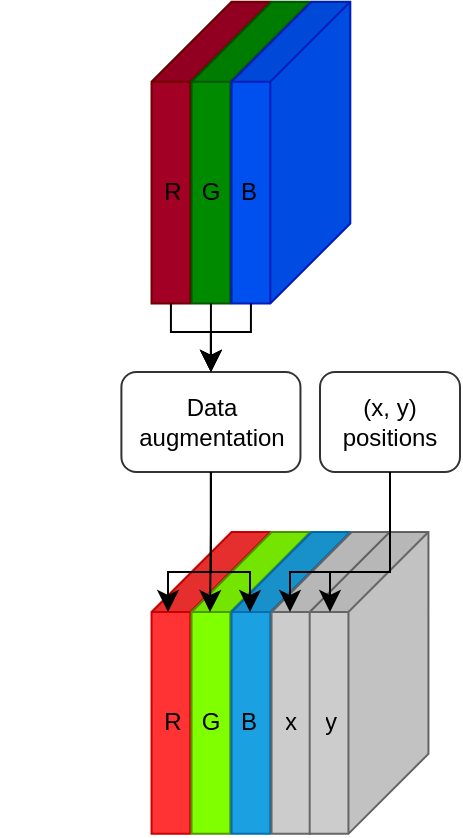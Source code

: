 <mxfile>
    <diagram id="fF_aRyWz6x6QkiFMw1O3" name="Page-1">
        <mxGraphModel dx="582" dy="493" grid="1" gridSize="10" guides="1" tooltips="1" connect="1" arrows="1" fold="1" page="1" pageScale="1" pageWidth="850" pageHeight="1100" math="0" shadow="0">
            <root>
                <mxCell id="0"/>
                <mxCell id="1" parent="0"/>
                <mxCell id="52" value="" style="group" vertex="1" connectable="0" parent="1">
                    <mxGeometry x="115.775" y="370.005" width="138.45" height="150.93" as="geometry"/>
                </mxCell>
                <mxCell id="28" value="" style="shape=cube;whiteSpace=wrap;html=1;boundedLbl=1;backgroundOutline=1;darkOpacity=0.05;darkOpacity2=0.1;size=40;rotation=90;fillColor=#FF3333;fontColor=#ffffff;strokeColor=#CC0000;" vertex="1" parent="52">
                    <mxGeometry x="-45.775" y="45.775" width="150.93" height="59.38" as="geometry"/>
                </mxCell>
                <mxCell id="29" value="" style="shape=cube;whiteSpace=wrap;html=1;boundedLbl=1;backgroundOutline=1;darkOpacity=0.05;darkOpacity2=0.1;size=40;rotation=90;fillColor=#80FF00;fontColor=#ffffff;strokeColor=#4D9900;" vertex="1" parent="52">
                    <mxGeometry x="-25.775" y="45.775" width="150.93" height="59.38" as="geometry"/>
                </mxCell>
                <mxCell id="30" value="" style="shape=cube;whiteSpace=wrap;html=1;boundedLbl=1;backgroundOutline=1;darkOpacity=0.05;darkOpacity2=0.1;size=40;rotation=90;fillColor=#1ba1e2;fontColor=#ffffff;strokeColor=#006EAF;" vertex="1" parent="52">
                    <mxGeometry x="-5.775" y="45.775" width="150.93" height="59.38" as="geometry"/>
                </mxCell>
                <mxCell id="31" value="" style="shape=cube;whiteSpace=wrap;html=1;boundedLbl=1;backgroundOutline=1;darkOpacity=0.05;darkOpacity2=0.1;size=40;rotation=90;fillColor=#CCCCCC;fontColor=#ffffff;strokeColor=#666666;" vertex="1" parent="52">
                    <mxGeometry x="14.225" y="45.775" width="150.93" height="59.38" as="geometry"/>
                </mxCell>
                <mxCell id="32" value="" style="shape=cube;whiteSpace=wrap;html=1;boundedLbl=1;backgroundOutline=1;darkOpacity=0.05;darkOpacity2=0.1;size=40;rotation=90;fillColor=#CCCCCC;fontColor=#ffffff;strokeColor=#666666;" vertex="1" parent="52">
                    <mxGeometry x="33.295" y="45.775" width="150.93" height="59.38" as="geometry"/>
                </mxCell>
                <UserObject label="x" placeholders="1" name="Variable" id="54">
                    <mxCell style="text;html=1;strokeColor=none;fillColor=none;align=center;verticalAlign=middle;whiteSpace=wrap;overflow=hidden;rounded=1;fontColor=#000000;" vertex="1" parent="52">
                        <mxGeometry x="58.83" y="85.16" width="20.78" height="20" as="geometry"/>
                    </mxCell>
                </UserObject>
                <UserObject label="y" placeholders="1" name="Variable" id="55">
                    <mxCell style="text;html=1;strokeColor=none;fillColor=none;align=center;verticalAlign=middle;whiteSpace=wrap;overflow=hidden;rounded=1;fontColor=#000000;" vertex="1" parent="52">
                        <mxGeometry x="79.3" y="85.16" width="20.78" height="20" as="geometry"/>
                    </mxCell>
                </UserObject>
                <UserObject label="R" placeholders="1" name="Variable" id="72">
                    <mxCell style="text;html=1;strokeColor=none;fillColor=none;align=center;verticalAlign=middle;whiteSpace=wrap;overflow=hidden;rounded=1;fontColor=#000000;" vertex="1" parent="52">
                        <mxGeometry x="1.421e-14" y="85.16" width="20.78" height="20" as="geometry"/>
                    </mxCell>
                </UserObject>
                <UserObject label="G" placeholders="1" name="Variable" id="73">
                    <mxCell style="text;html=1;strokeColor=none;fillColor=none;align=center;verticalAlign=middle;whiteSpace=wrap;overflow=hidden;rounded=1;fontColor=#000000;" vertex="1" parent="52">
                        <mxGeometry x="19.3" y="85.16" width="20.78" height="20" as="geometry"/>
                    </mxCell>
                </UserObject>
                <UserObject label="B" placeholders="1" name="Variable" id="74">
                    <mxCell style="text;html=1;strokeColor=none;fillColor=none;align=center;verticalAlign=middle;whiteSpace=wrap;overflow=hidden;rounded=1;fontColor=#000000;" vertex="1" parent="52">
                        <mxGeometry x="38.05" y="85.16" width="20.78" height="20" as="geometry"/>
                    </mxCell>
                </UserObject>
                <mxCell id="11" value="" style="shape=cube;whiteSpace=wrap;html=1;boundedLbl=1;backgroundOutline=1;darkOpacity=0.05;darkOpacity2=0.1;size=40;rotation=90;fillColor=#a20025;fontColor=#ffffff;strokeColor=#6F0000;" vertex="1" parent="1">
                    <mxGeometry x="70" y="150.62" width="150.93" height="59.38" as="geometry"/>
                </mxCell>
                <mxCell id="19" value="&lt;font color=&quot;#000000&quot;&gt;(x, y) positions&lt;/font&gt;" style="rounded=1;whiteSpace=wrap;html=1;strokeColor=#333333;fillColor=#FFFFFF;" vertex="1" parent="1">
                    <mxGeometry x="200" y="290" width="70" height="50" as="geometry"/>
                </mxCell>
                <mxCell id="25" value="" style="shape=cube;whiteSpace=wrap;html=1;boundedLbl=1;backgroundOutline=1;darkOpacity=0.05;darkOpacity2=0.1;size=40;rotation=90;fillColor=#008a00;fontColor=#ffffff;strokeColor=#005700;" vertex="1" parent="1">
                    <mxGeometry x="90" y="150.62" width="150.93" height="59.38" as="geometry"/>
                </mxCell>
                <mxCell id="27" value="" style="shape=cube;whiteSpace=wrap;html=1;boundedLbl=1;backgroundOutline=1;darkOpacity=0.05;darkOpacity2=0.1;size=40;rotation=90;fillColor=#0050ef;fontColor=#ffffff;strokeColor=#001DBC;" vertex="1" parent="1">
                    <mxGeometry x="110" y="150.62" width="150.93" height="59.38" as="geometry"/>
                </mxCell>
                <mxCell id="35" value="&lt;font color=&quot;#000000&quot;&gt;Data augmentation&lt;/font&gt;" style="rounded=1;whiteSpace=wrap;html=1;strokeColor=#333333;fillColor=#FFFFFF;" vertex="1" parent="1">
                    <mxGeometry x="100.7" y="290" width="89.53" height="50" as="geometry"/>
                </mxCell>
                <mxCell id="47" value="" style="group" vertex="1" connectable="0" parent="1">
                    <mxGeometry x="40" y="270" width="50" as="geometry"/>
                </mxCell>
                <mxCell id="50" value="" style="edgeStyle=elbowEdgeStyle;elbow=vertical;endArrow=classic;html=1;curved=0;rounded=0;endSize=8;startSize=8;strokeColor=#000000;fontColor=#000000;entryX=0.5;entryY=0;entryDx=0;entryDy=0;exitX=0;exitY=0;exitDx=150.93;exitDy=49.69;exitPerimeter=0;" edge="1" parent="1" source="27" target="35">
                    <mxGeometry width="50" height="50" relative="1" as="geometry">
                        <mxPoint x="200" y="270" as="sourcePoint"/>
                        <mxPoint x="105.775" y="334.225" as="targetPoint"/>
                        <Array as="points">
                            <mxPoint x="165" y="270"/>
                        </Array>
                    </mxGeometry>
                </mxCell>
                <mxCell id="49" value="" style="edgeStyle=elbowEdgeStyle;elbow=vertical;endArrow=classic;html=1;curved=0;rounded=0;endSize=8;startSize=8;strokeColor=#000000;fontColor=#000000;exitX=0;exitY=0;exitDx=150.93;exitDy=49.69;exitPerimeter=0;entryX=0.5;entryY=0;entryDx=0;entryDy=0;" edge="1" parent="1" source="25" target="35">
                    <mxGeometry width="50" height="50" relative="1" as="geometry">
                        <mxPoint x="75.47" y="270" as="sourcePoint"/>
                        <mxPoint x="165" y="280" as="targetPoint"/>
                        <Array as="points">
                            <mxPoint x="150" y="270"/>
                        </Array>
                    </mxGeometry>
                </mxCell>
                <mxCell id="48" value="" style="edgeStyle=elbowEdgeStyle;elbow=vertical;endArrow=classic;html=1;curved=0;rounded=0;endSize=8;startSize=8;strokeColor=#000000;fontColor=#000000;exitX=0;exitY=0;exitDx=150.93;exitDy=49.69;exitPerimeter=0;entryX=0.5;entryY=0;entryDx=0;entryDy=0;" edge="1" parent="1" source="11" target="35">
                    <mxGeometry width="50" height="50" relative="1" as="geometry">
                        <mxPoint x="70" y="260" as="sourcePoint"/>
                        <mxPoint x="90" y="270" as="targetPoint"/>
                        <Array as="points">
                            <mxPoint x="130" y="270"/>
                        </Array>
                    </mxGeometry>
                </mxCell>
                <mxCell id="42" value="" style="edgeStyle=elbowEdgeStyle;elbow=vertical;endArrow=classic;html=1;curved=0;rounded=0;endSize=8;startSize=8;strokeColor=#000000;fontColor=#000000;exitX=0.5;exitY=1;exitDx=0;exitDy=0;" edge="1" parent="1" source="35">
                    <mxGeometry width="50" height="50" relative="1" as="geometry">
                        <mxPoint x="90" y="360" as="sourcePoint"/>
                        <mxPoint x="124" y="410" as="targetPoint"/>
                        <Array as="points">
                            <mxPoint x="140" y="390"/>
                        </Array>
                    </mxGeometry>
                </mxCell>
                <mxCell id="44" value="" style="edgeStyle=elbowEdgeStyle;elbow=vertical;endArrow=classic;html=1;curved=0;rounded=0;endSize=8;startSize=8;strokeColor=#000000;fontColor=#000000;exitX=0.5;exitY=1;exitDx=0;exitDy=0;" edge="1" parent="1" source="35">
                    <mxGeometry width="50" height="50" relative="1" as="geometry">
                        <mxPoint x="145.47" y="370" as="sourcePoint"/>
                        <mxPoint x="145" y="410" as="targetPoint"/>
                        <Array as="points">
                            <mxPoint x="150" y="370"/>
                        </Array>
                    </mxGeometry>
                </mxCell>
                <mxCell id="45" value="" style="edgeStyle=elbowEdgeStyle;elbow=vertical;endArrow=classic;html=1;curved=0;rounded=0;endSize=8;startSize=8;strokeColor=#000000;fontColor=#000000;exitX=0.5;exitY=1;exitDx=0;exitDy=0;" edge="1" parent="1" source="35">
                    <mxGeometry width="50" height="50" relative="1" as="geometry">
                        <mxPoint x="145.47" y="370" as="sourcePoint"/>
                        <mxPoint x="165" y="410" as="targetPoint"/>
                        <Array as="points">
                            <mxPoint x="160" y="390"/>
                        </Array>
                    </mxGeometry>
                </mxCell>
                <mxCell id="33" value="" style="edgeStyle=elbowEdgeStyle;elbow=vertical;endArrow=classic;html=1;curved=0;rounded=0;endSize=8;startSize=8;strokeColor=#000000;fontColor=#000000;exitX=0.5;exitY=1;exitDx=0;exitDy=0;" edge="1" parent="1" source="19">
                    <mxGeometry width="50" height="50" relative="1" as="geometry">
                        <mxPoint x="310" y="340" as="sourcePoint"/>
                        <mxPoint x="205" y="410" as="targetPoint"/>
                        <Array as="points">
                            <mxPoint x="210" y="390"/>
                            <mxPoint x="210" y="360"/>
                            <mxPoint x="210" y="380"/>
                        </Array>
                    </mxGeometry>
                </mxCell>
                <mxCell id="34" value="" style="edgeStyle=elbowEdgeStyle;elbow=vertical;endArrow=classic;html=1;curved=0;rounded=0;endSize=8;startSize=8;strokeColor=#000000;fontColor=#000000;exitX=0.5;exitY=1;exitDx=0;exitDy=0;" edge="1" parent="1" source="19">
                    <mxGeometry width="50" height="50" relative="1" as="geometry">
                        <mxPoint x="230" y="350" as="sourcePoint"/>
                        <mxPoint x="185" y="410" as="targetPoint"/>
                        <Array as="points">
                            <mxPoint x="190" y="390"/>
                            <mxPoint x="210" y="360"/>
                            <mxPoint x="170" y="370"/>
                        </Array>
                    </mxGeometry>
                </mxCell>
                <UserObject label="R" placeholders="1" name="Variable" id="75">
                    <mxCell style="text;html=1;strokeColor=none;fillColor=none;align=center;verticalAlign=middle;whiteSpace=wrap;overflow=hidden;rounded=1;fontColor=#000000;" vertex="1" parent="1">
                        <mxGeometry x="115.775" y="190.005" width="20.78" height="20" as="geometry"/>
                    </mxCell>
                </UserObject>
                <UserObject label="G" placeholders="1" name="Variable" id="76">
                    <mxCell style="text;html=1;strokeColor=none;fillColor=none;align=center;verticalAlign=middle;whiteSpace=wrap;overflow=hidden;rounded=1;fontColor=#000000;" vertex="1" parent="1">
                        <mxGeometry x="135.075" y="190.005" width="20.78" height="20" as="geometry"/>
                    </mxCell>
                </UserObject>
                <UserObject label="B" placeholders="1" name="Variable" id="77">
                    <mxCell style="text;html=1;strokeColor=none;fillColor=none;align=center;verticalAlign=middle;whiteSpace=wrap;overflow=hidden;rounded=1;fontColor=#000000;" vertex="1" parent="1">
                        <mxGeometry x="153.825" y="190.005" width="20.78" height="20" as="geometry"/>
                    </mxCell>
                </UserObject>
            </root>
        </mxGraphModel>
    </diagram>
</mxfile>